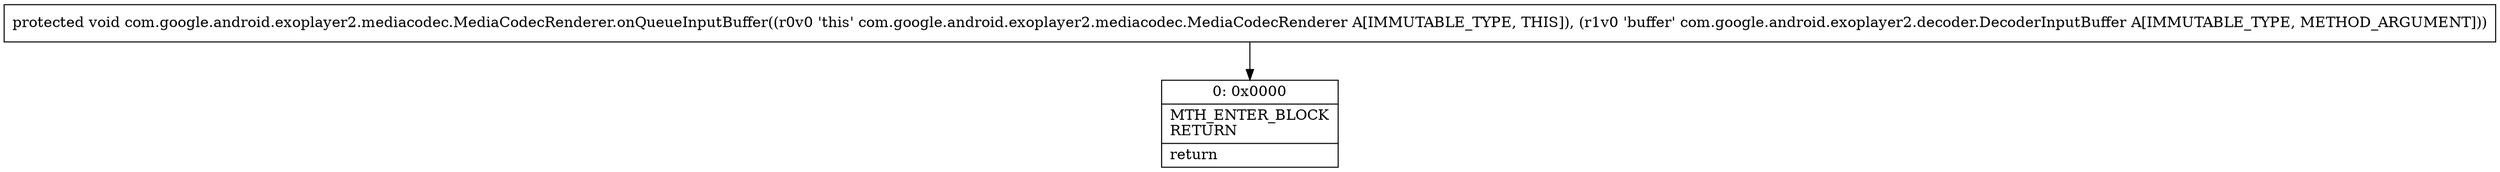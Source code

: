 digraph "CFG forcom.google.android.exoplayer2.mediacodec.MediaCodecRenderer.onQueueInputBuffer(Lcom\/google\/android\/exoplayer2\/decoder\/DecoderInputBuffer;)V" {
Node_0 [shape=record,label="{0\:\ 0x0000|MTH_ENTER_BLOCK\lRETURN\l|return\l}"];
MethodNode[shape=record,label="{protected void com.google.android.exoplayer2.mediacodec.MediaCodecRenderer.onQueueInputBuffer((r0v0 'this' com.google.android.exoplayer2.mediacodec.MediaCodecRenderer A[IMMUTABLE_TYPE, THIS]), (r1v0 'buffer' com.google.android.exoplayer2.decoder.DecoderInputBuffer A[IMMUTABLE_TYPE, METHOD_ARGUMENT])) }"];
MethodNode -> Node_0;
}

